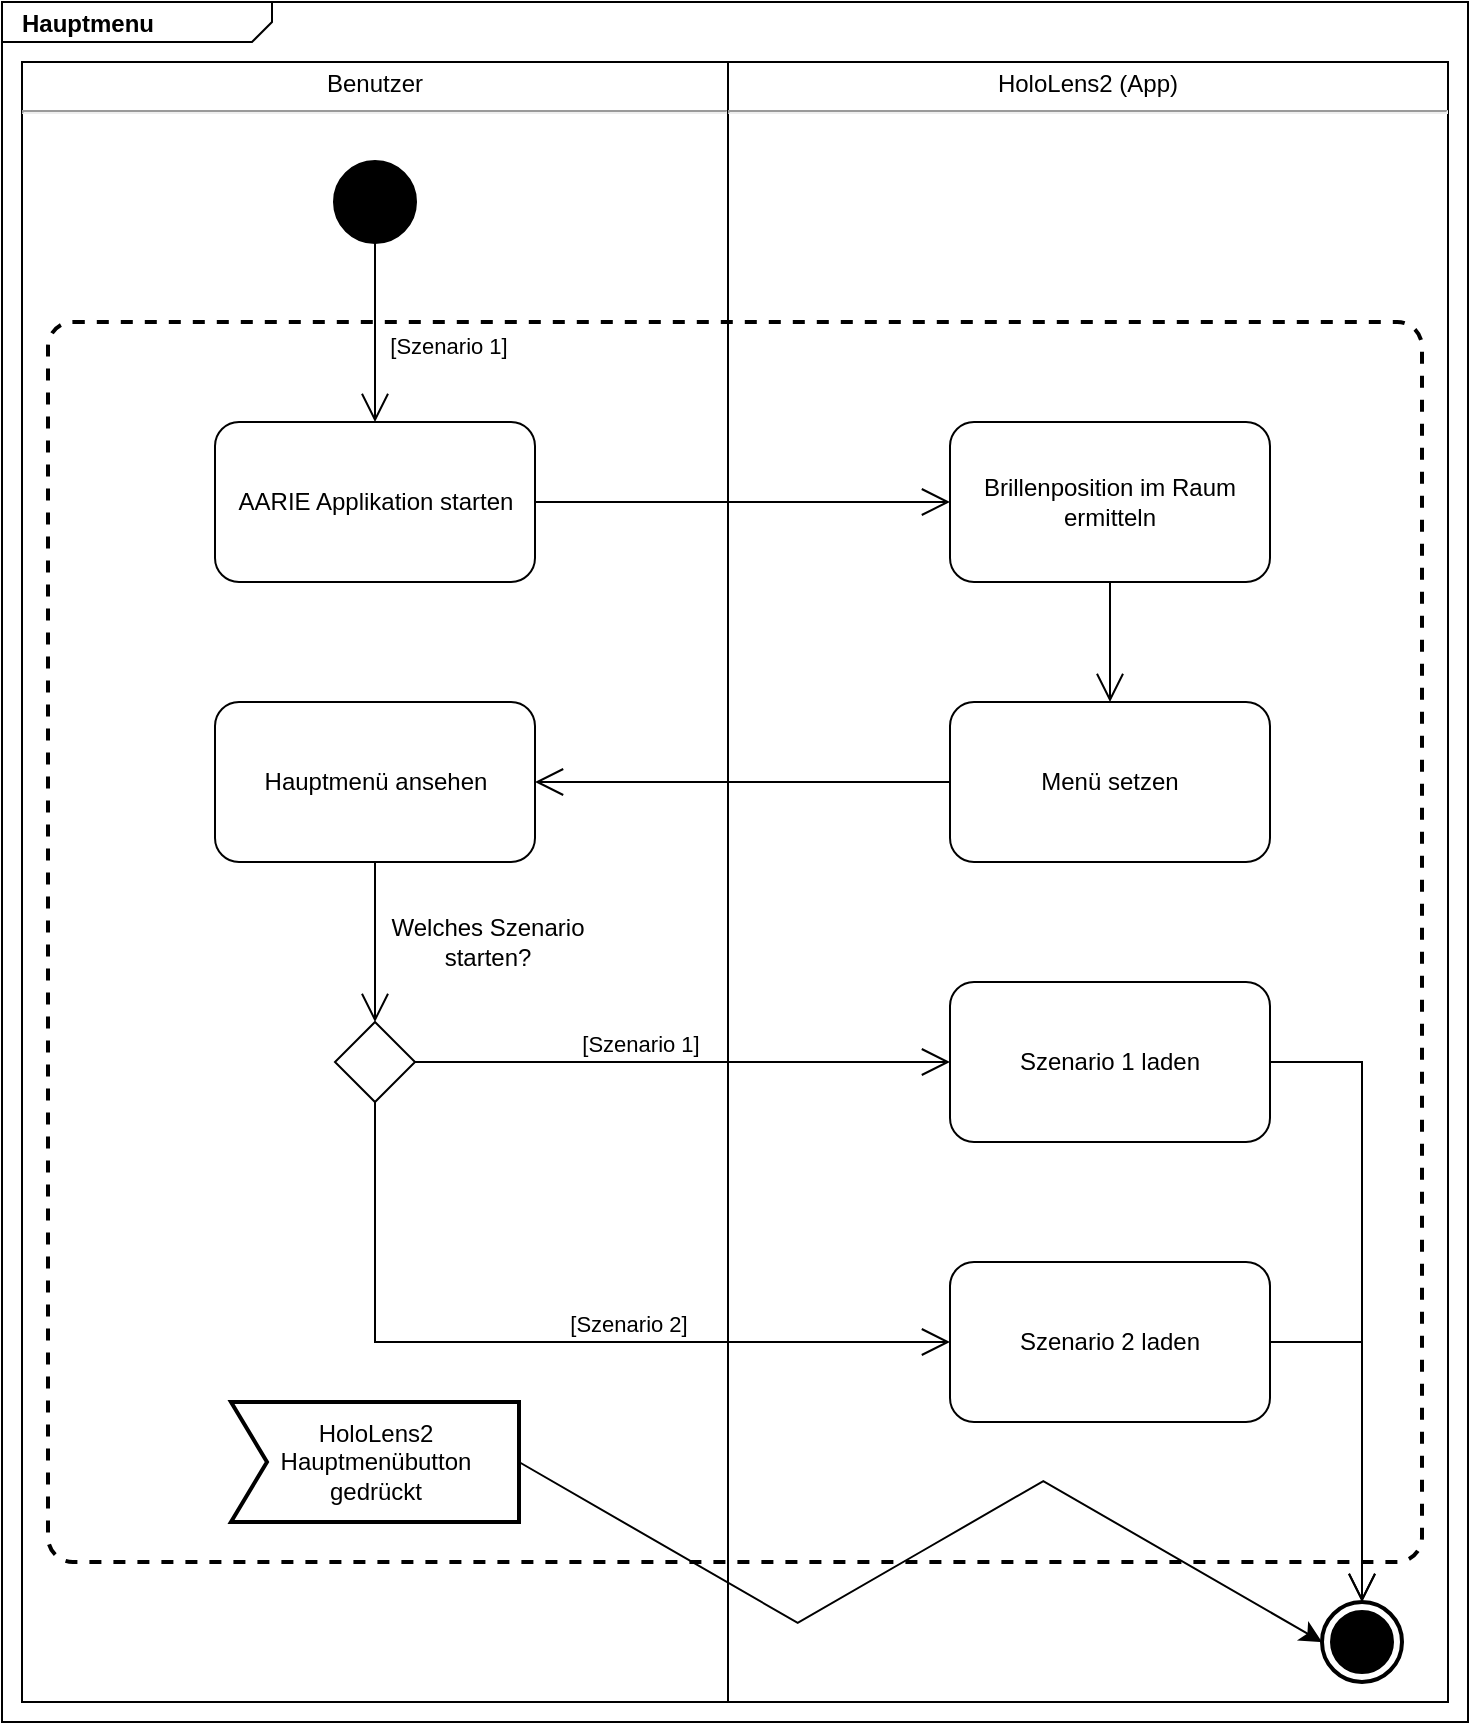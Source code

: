 <mxfile version="24.0.7" type="device">
  <diagram id="C5RBs43oDa-KdzZeNtuy" name="Page-1">
    <mxGraphModel dx="325" dy="716" grid="1" gridSize="10" guides="1" tooltips="1" connect="1" arrows="1" fold="1" page="1" pageScale="1" pageWidth="827" pageHeight="1169" math="0" shadow="0">
      <root>
        <mxCell id="WIyWlLk6GJQsqaUBKTNV-0" />
        <mxCell id="WIyWlLk6GJQsqaUBKTNV-1" parent="WIyWlLk6GJQsqaUBKTNV-0" />
        <mxCell id="Rf3-pzQk219E2_xTNCVn-15" value="&lt;p style=&quot;margin:0px;margin-top:4px;margin-left:10px;text-align:left;&quot;&gt;&lt;b&gt;Hauptmenu&lt;/b&gt;&lt;/p&gt;" style="html=1;shape=mxgraph.sysml.package;align=left;spacingLeft=5;verticalAlign=top;spacingTop=-3;labelX=135;html=1;overflow=fill;" parent="WIyWlLk6GJQsqaUBKTNV-1" vertex="1">
          <mxGeometry x="827" y="10" width="733" height="860" as="geometry" />
        </mxCell>
        <mxCell id="Rf3-pzQk219E2_xTNCVn-16" value="&lt;p style=&quot;margin:0px;margin-top:4px;text-align:center;&quot;&gt;Benutzer&lt;/p&gt;&lt;hr&gt;&lt;p style=&quot;margin:0px;margin-top:4px;text-align:center;&quot;&gt;&lt;br&gt;&lt;/p&gt;" style="shape=rect;html=1;overflow=fill;whiteSpace=wrap;" parent="WIyWlLk6GJQsqaUBKTNV-1" vertex="1">
          <mxGeometry x="837" y="40" width="353" height="820" as="geometry" />
        </mxCell>
        <mxCell id="Rf3-pzQk219E2_xTNCVn-17" value="&lt;p style=&quot;margin:0px;margin-top:4px;text-align:center;&quot;&gt;HoloLens2 (App)&lt;/p&gt;&lt;hr&gt;&lt;p style=&quot;margin:0px;margin-top:4px;text-align:center;&quot;&gt;&lt;br&gt;&lt;/p&gt;" style="shape=rect;html=1;overflow=fill;whiteSpace=wrap;" parent="WIyWlLk6GJQsqaUBKTNV-1" vertex="1">
          <mxGeometry x="1190" y="40" width="360" height="820" as="geometry" />
        </mxCell>
        <mxCell id="Rf3-pzQk219E2_xTNCVn-39" value="" style="shape=rect;html=1;rounded=1;verticalAlign=top;dashed=1;strokeWidth=2;whiteSpace=wrap;align=center;fillColor=none;arcSize=2;" parent="WIyWlLk6GJQsqaUBKTNV-1" vertex="1">
          <mxGeometry x="850" y="170" width="687" height="620" as="geometry" />
        </mxCell>
        <mxCell id="Rf3-pzQk219E2_xTNCVn-40" value="" style="shape=ellipse;html=1;fillColor=strokeColor;strokeWidth=2;verticalLabelPosition=bottom;verticalAlignment=top;perimeter=ellipsePerimeter;" parent="WIyWlLk6GJQsqaUBKTNV-1" vertex="1">
          <mxGeometry x="993.5" y="90" width="40" height="40" as="geometry" />
        </mxCell>
        <mxCell id="Rf3-pzQk219E2_xTNCVn-41" value="AARIE Applikation starten" style="shape=rect;html=1;rounded=1;whiteSpace=wrap;align=center;" parent="WIyWlLk6GJQsqaUBKTNV-1" vertex="1">
          <mxGeometry x="933.5" y="220" width="160" height="80" as="geometry" />
        </mxCell>
        <mxCell id="Rf3-pzQk219E2_xTNCVn-42" value="Brillenposition im Raum ermitteln" style="shape=rect;html=1;rounded=1;whiteSpace=wrap;align=center;" parent="WIyWlLk6GJQsqaUBKTNV-1" vertex="1">
          <mxGeometry x="1301" y="220" width="160" height="80" as="geometry" />
        </mxCell>
        <mxCell id="Rf3-pzQk219E2_xTNCVn-43" value="Menü setzen" style="shape=rect;html=1;rounded=1;whiteSpace=wrap;align=center;" parent="WIyWlLk6GJQsqaUBKTNV-1" vertex="1">
          <mxGeometry x="1301" y="360" width="160" height="80" as="geometry" />
        </mxCell>
        <mxCell id="Rf3-pzQk219E2_xTNCVn-44" value="Hauptmenü ansehen" style="shape=rect;html=1;rounded=1;whiteSpace=wrap;align=center;" parent="WIyWlLk6GJQsqaUBKTNV-1" vertex="1">
          <mxGeometry x="933.5" y="360" width="160" height="80" as="geometry" />
        </mxCell>
        <mxCell id="Rf3-pzQk219E2_xTNCVn-45" value="Szenario 1 laden" style="shape=rect;html=1;rounded=1;whiteSpace=wrap;align=center;" parent="WIyWlLk6GJQsqaUBKTNV-1" vertex="1">
          <mxGeometry x="1301" y="500" width="160" height="80" as="geometry" />
        </mxCell>
        <mxCell id="Rf3-pzQk219E2_xTNCVn-46" value="Szenario 2 laden" style="shape=rect;html=1;rounded=1;whiteSpace=wrap;align=center;" parent="WIyWlLk6GJQsqaUBKTNV-1" vertex="1">
          <mxGeometry x="1301" y="640" width="160" height="80" as="geometry" />
        </mxCell>
        <mxCell id="Rf3-pzQk219E2_xTNCVn-47" value="" style="html=1;shape=mxgraph.sysml.actFinal;strokeWidth=2;verticalLabelPosition=bottom;verticalAlignment=top;" parent="WIyWlLk6GJQsqaUBKTNV-1" vertex="1">
          <mxGeometry x="1487" y="810" width="40" height="40" as="geometry" />
        </mxCell>
        <mxCell id="Rf3-pzQk219E2_xTNCVn-48" value="" style="shape=rhombus;html=1;verticalLabelPosition=bottom;verticalAlignment=top;" parent="WIyWlLk6GJQsqaUBKTNV-1" vertex="1">
          <mxGeometry x="993.5" y="520" width="40" height="40" as="geometry" />
        </mxCell>
        <mxCell id="Rf3-pzQk219E2_xTNCVn-49" value="" style="edgeStyle=elbowEdgeStyle;html=1;elbow=horizontal;align=right;verticalAlign=bottom;endArrow=none;rounded=0;labelBackgroundColor=none;startArrow=open;startSize=12;entryX=0.5;entryY=1;entryDx=0;entryDy=0;exitX=0.5;exitY=0;exitDx=0;exitDy=0;" parent="WIyWlLk6GJQsqaUBKTNV-1" source="Rf3-pzQk219E2_xTNCVn-48" target="Rf3-pzQk219E2_xTNCVn-44" edge="1">
          <mxGeometry relative="1" as="geometry">
            <mxPoint x="981" y="500" as="targetPoint" />
            <mxPoint x="981" y="520" as="sourcePoint" />
          </mxGeometry>
        </mxCell>
        <mxCell id="Rf3-pzQk219E2_xTNCVn-50" value="[Szenario 1]" style="edgeStyle=elbowEdgeStyle;html=1;elbow=vertical;verticalAlign=bottom;endArrow=open;rounded=0;labelBackgroundColor=none;endSize=12;entryX=0;entryY=0.5;entryDx=0;entryDy=0;exitX=1;exitY=0.5;exitDx=0;exitDy=0;" parent="WIyWlLk6GJQsqaUBKTNV-1" source="Rf3-pzQk219E2_xTNCVn-48" target="Rf3-pzQk219E2_xTNCVn-45" edge="1">
          <mxGeometry x="-0.16" relative="1" as="geometry">
            <mxPoint x="1081" y="560" as="targetPoint" />
            <mxPoint as="offset" />
          </mxGeometry>
        </mxCell>
        <mxCell id="Rf3-pzQk219E2_xTNCVn-51" value="[Szenario 2]" style="edgeStyle=elbowEdgeStyle;html=1;elbow=vertical;verticalAlign=bottom;endArrow=open;rounded=0;labelBackgroundColor=none;endSize=12;exitX=0.5;exitY=1;exitDx=0;exitDy=0;entryX=0;entryY=0.5;entryDx=0;entryDy=0;" parent="WIyWlLk6GJQsqaUBKTNV-1" source="Rf3-pzQk219E2_xTNCVn-48" target="Rf3-pzQk219E2_xTNCVn-46" edge="1">
          <mxGeometry x="0.209" relative="1" as="geometry">
            <mxPoint x="881" y="560" as="targetPoint" />
            <Array as="points">
              <mxPoint x="1137" y="680" />
            </Array>
            <mxPoint as="offset" />
          </mxGeometry>
        </mxCell>
        <mxCell id="Rf3-pzQk219E2_xTNCVn-52" value="Welches Szenario starten?" style="text;html=1;align=center;verticalAlign=middle;whiteSpace=wrap;rounded=0;" parent="WIyWlLk6GJQsqaUBKTNV-1" vertex="1">
          <mxGeometry x="1010" y="465" width="120" height="30" as="geometry" />
        </mxCell>
        <mxCell id="Rf3-pzQk219E2_xTNCVn-53" value="HoloLens2 Hauptmenübutton gedrückt" style="html=1;shape=mxgraph.sysml.accEvent;strokeWidth=2;whiteSpace=wrap;align=center;" parent="WIyWlLk6GJQsqaUBKTNV-1" vertex="1">
          <mxGeometry x="941.5" y="710" width="144" height="60" as="geometry" />
        </mxCell>
        <mxCell id="Rf3-pzQk219E2_xTNCVn-54" value="[Szenario 1]" style="edgeStyle=elbowEdgeStyle;html=1;elbow=vertical;verticalAlign=bottom;endArrow=open;rounded=0;labelBackgroundColor=none;endSize=12;entryX=0.5;entryY=0;entryDx=0;entryDy=0;exitX=0.5;exitY=1;exitDx=0;exitDy=0;" parent="WIyWlLk6GJQsqaUBKTNV-1" source="Rf3-pzQk219E2_xTNCVn-40" target="Rf3-pzQk219E2_xTNCVn-41" edge="1">
          <mxGeometry x="0.341" y="36" relative="1" as="geometry">
            <mxPoint x="1311" y="550" as="targetPoint" />
            <mxPoint as="offset" />
            <mxPoint x="1011" y="550" as="sourcePoint" />
          </mxGeometry>
        </mxCell>
        <mxCell id="Rf3-pzQk219E2_xTNCVn-55" value="" style="edgeStyle=elbowEdgeStyle;html=1;elbow=vertical;verticalAlign=bottom;endArrow=open;rounded=0;labelBackgroundColor=none;endSize=12;entryX=0;entryY=0.5;entryDx=0;entryDy=0;exitX=1;exitY=0.5;exitDx=0;exitDy=0;" parent="WIyWlLk6GJQsqaUBKTNV-1" source="Rf3-pzQk219E2_xTNCVn-41" target="Rf3-pzQk219E2_xTNCVn-42" edge="1">
          <mxGeometry x="-0.699" relative="1" as="geometry">
            <mxPoint x="1321" y="560" as="targetPoint" />
            <mxPoint as="offset" />
            <mxPoint x="1021" y="560" as="sourcePoint" />
          </mxGeometry>
        </mxCell>
        <mxCell id="Rf3-pzQk219E2_xTNCVn-56" value="" style="edgeStyle=elbowEdgeStyle;html=1;elbow=vertical;verticalAlign=bottom;endArrow=open;rounded=0;labelBackgroundColor=none;endSize=12;entryX=1;entryY=0.5;entryDx=0;entryDy=0;exitX=0;exitY=0.5;exitDx=0;exitDy=0;" parent="WIyWlLk6GJQsqaUBKTNV-1" source="Rf3-pzQk219E2_xTNCVn-43" target="Rf3-pzQk219E2_xTNCVn-44" edge="1">
          <mxGeometry x="-0.715" relative="1" as="geometry">
            <mxPoint x="1331" y="570" as="targetPoint" />
            <mxPoint as="offset" />
            <mxPoint x="1031" y="570" as="sourcePoint" />
          </mxGeometry>
        </mxCell>
        <mxCell id="Rf3-pzQk219E2_xTNCVn-57" value="" style="edgeStyle=elbowEdgeStyle;html=1;elbow=vertical;verticalAlign=bottom;endArrow=open;rounded=0;labelBackgroundColor=none;endSize=12;entryX=0.5;entryY=0;entryDx=0;entryDy=0;exitX=0.5;exitY=1;exitDx=0;exitDy=0;" parent="WIyWlLk6GJQsqaUBKTNV-1" source="Rf3-pzQk219E2_xTNCVn-42" target="Rf3-pzQk219E2_xTNCVn-43" edge="1">
          <mxGeometry x="0.333" y="36" relative="1" as="geometry">
            <mxPoint x="1341" y="580" as="targetPoint" />
            <mxPoint as="offset" />
            <mxPoint x="1041" y="580" as="sourcePoint" />
          </mxGeometry>
        </mxCell>
        <mxCell id="Rf3-pzQk219E2_xTNCVn-58" style="edgeStyle=isometricEdgeStyle;rounded=0;orthogonalLoop=1;jettySize=auto;html=1;exitX=1;exitY=0.5;exitDx=0;exitDy=0;exitPerimeter=0;entryX=0;entryY=0.5;entryDx=0;entryDy=0;fontSize=12;startSize=8;endSize=8;elbow=vertical;entryPerimeter=0;" parent="WIyWlLk6GJQsqaUBKTNV-1" source="Rf3-pzQk219E2_xTNCVn-53" target="Rf3-pzQk219E2_xTNCVn-47" edge="1">
          <mxGeometry relative="1" as="geometry">
            <mxPoint x="982" y="1000" as="sourcePoint" />
            <mxPoint x="982" y="850" as="targetPoint" />
          </mxGeometry>
        </mxCell>
        <mxCell id="Rf3-pzQk219E2_xTNCVn-59" value="" style="edgeStyle=elbowEdgeStyle;html=1;elbow=vertical;verticalAlign=bottom;endArrow=open;rounded=0;labelBackgroundColor=none;endSize=12;exitX=1;exitY=0.5;exitDx=0;exitDy=0;entryX=0.5;entryY=0;entryDx=0;entryDy=0;entryPerimeter=0;" parent="WIyWlLk6GJQsqaUBKTNV-1" source="Rf3-pzQk219E2_xTNCVn-45" target="Rf3-pzQk219E2_xTNCVn-47" edge="1">
          <mxGeometry x="-0.16" relative="1" as="geometry">
            <mxPoint x="1311" y="550" as="targetPoint" />
            <mxPoint as="offset" />
            <mxPoint x="1011" y="550" as="sourcePoint" />
            <Array as="points">
              <mxPoint x="1497" y="540" />
            </Array>
          </mxGeometry>
        </mxCell>
        <mxCell id="Rf3-pzQk219E2_xTNCVn-60" value="" style="edgeStyle=elbowEdgeStyle;html=1;elbow=vertical;verticalAlign=bottom;endArrow=open;rounded=0;labelBackgroundColor=none;endSize=12;exitX=1;exitY=0.5;exitDx=0;exitDy=0;entryX=0.5;entryY=0;entryDx=0;entryDy=0;entryPerimeter=0;" parent="WIyWlLk6GJQsqaUBKTNV-1" source="Rf3-pzQk219E2_xTNCVn-46" target="Rf3-pzQk219E2_xTNCVn-47" edge="1">
          <mxGeometry x="-0.16" relative="1" as="geometry">
            <mxPoint x="1517" y="850" as="targetPoint" />
            <mxPoint as="offset" />
            <mxPoint x="1471" y="550" as="sourcePoint" />
            <Array as="points">
              <mxPoint x="1487" y="680" />
            </Array>
          </mxGeometry>
        </mxCell>
      </root>
    </mxGraphModel>
  </diagram>
</mxfile>
